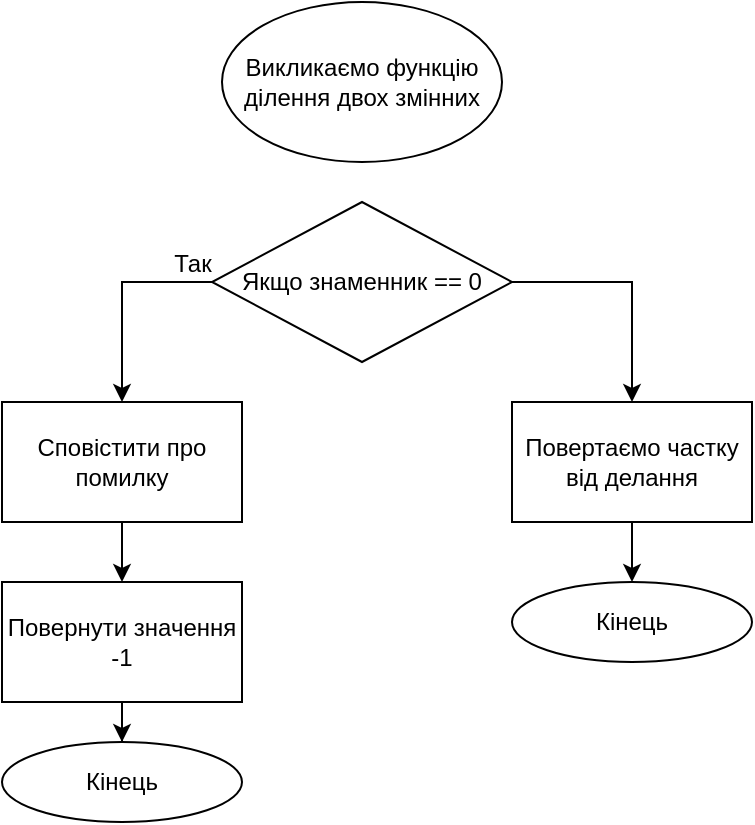 <mxfile version="12.6.7" type="device"><diagram id="0i2x1SZZ2gFLxra2KI02" name="Page-1"><mxGraphModel dx="782" dy="420" grid="1" gridSize="10" guides="1" tooltips="1" connect="1" arrows="1" fold="1" page="1" pageScale="1" pageWidth="827" pageHeight="1169" math="0" shadow="0"><root><mxCell id="0"/><mxCell id="1" parent="0"/><mxCell id="RsFAlcpSBKuzyt3YhDg8-1" value="Викликаємо функцію ділення двох змінних" style="ellipse;whiteSpace=wrap;html=1;" vertex="1" parent="1"><mxGeometry x="290" y="20" width="140" height="80" as="geometry"/></mxCell><mxCell id="RsFAlcpSBKuzyt3YhDg8-6" style="edgeStyle=orthogonalEdgeStyle;rounded=0;orthogonalLoop=1;jettySize=auto;html=1;exitX=0;exitY=0.5;exitDx=0;exitDy=0;entryX=0.5;entryY=0;entryDx=0;entryDy=0;" edge="1" parent="1" source="RsFAlcpSBKuzyt3YhDg8-2" target="RsFAlcpSBKuzyt3YhDg8-3"><mxGeometry relative="1" as="geometry"/></mxCell><mxCell id="RsFAlcpSBKuzyt3YhDg8-12" style="edgeStyle=orthogonalEdgeStyle;rounded=0;orthogonalLoop=1;jettySize=auto;html=1;exitX=1;exitY=0.5;exitDx=0;exitDy=0;" edge="1" parent="1" source="RsFAlcpSBKuzyt3YhDg8-2" target="RsFAlcpSBKuzyt3YhDg8-10"><mxGeometry relative="1" as="geometry"/></mxCell><mxCell id="RsFAlcpSBKuzyt3YhDg8-2" value="Якщо знаменник == 0" style="rhombus;whiteSpace=wrap;html=1;" vertex="1" parent="1"><mxGeometry x="285" y="120" width="150" height="80" as="geometry"/></mxCell><mxCell id="RsFAlcpSBKuzyt3YhDg8-7" style="edgeStyle=orthogonalEdgeStyle;rounded=0;orthogonalLoop=1;jettySize=auto;html=1;exitX=0.5;exitY=1;exitDx=0;exitDy=0;entryX=0.5;entryY=0;entryDx=0;entryDy=0;" edge="1" parent="1" source="RsFAlcpSBKuzyt3YhDg8-3" target="RsFAlcpSBKuzyt3YhDg8-4"><mxGeometry relative="1" as="geometry"/></mxCell><mxCell id="RsFAlcpSBKuzyt3YhDg8-3" value="Сповістити про помилку" style="rounded=0;whiteSpace=wrap;html=1;" vertex="1" parent="1"><mxGeometry x="180" y="220" width="120" height="60" as="geometry"/></mxCell><mxCell id="RsFAlcpSBKuzyt3YhDg8-8" style="edgeStyle=orthogonalEdgeStyle;rounded=0;orthogonalLoop=1;jettySize=auto;html=1;exitX=0.5;exitY=1;exitDx=0;exitDy=0;" edge="1" parent="1" source="RsFAlcpSBKuzyt3YhDg8-4" target="RsFAlcpSBKuzyt3YhDg8-5"><mxGeometry relative="1" as="geometry"/></mxCell><mxCell id="RsFAlcpSBKuzyt3YhDg8-4" value="Повернути значення -1" style="rounded=0;whiteSpace=wrap;html=1;" vertex="1" parent="1"><mxGeometry x="180" y="310" width="120" height="60" as="geometry"/></mxCell><mxCell id="RsFAlcpSBKuzyt3YhDg8-5" value="Кінець" style="ellipse;whiteSpace=wrap;html=1;" vertex="1" parent="1"><mxGeometry x="180" y="390" width="120" height="40" as="geometry"/></mxCell><mxCell id="RsFAlcpSBKuzyt3YhDg8-9" value="Так" style="text;html=1;align=center;verticalAlign=middle;resizable=0;points=[];autosize=1;" vertex="1" parent="1"><mxGeometry x="260" y="141" width="30" height="20" as="geometry"/></mxCell><mxCell id="RsFAlcpSBKuzyt3YhDg8-13" style="edgeStyle=orthogonalEdgeStyle;rounded=0;orthogonalLoop=1;jettySize=auto;html=1;exitX=0.5;exitY=1;exitDx=0;exitDy=0;entryX=0.5;entryY=0;entryDx=0;entryDy=0;" edge="1" parent="1" source="RsFAlcpSBKuzyt3YhDg8-10" target="RsFAlcpSBKuzyt3YhDg8-11"><mxGeometry relative="1" as="geometry"/></mxCell><mxCell id="RsFAlcpSBKuzyt3YhDg8-10" value="Повертаємо частку від делання" style="rounded=0;whiteSpace=wrap;html=1;" vertex="1" parent="1"><mxGeometry x="435" y="220" width="120" height="60" as="geometry"/></mxCell><mxCell id="RsFAlcpSBKuzyt3YhDg8-11" value="Кінець" style="ellipse;whiteSpace=wrap;html=1;" vertex="1" parent="1"><mxGeometry x="435" y="310" width="120" height="40" as="geometry"/></mxCell></root></mxGraphModel></diagram></mxfile>